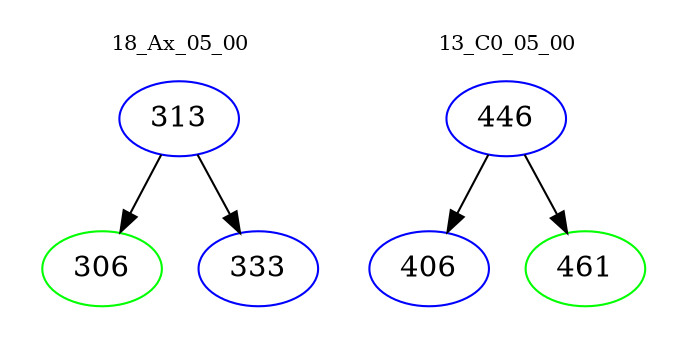 digraph{
subgraph cluster_0 {
color = white
label = "18_Ax_05_00";
fontsize=10;
T0_313 [label="313", color="blue"]
T0_313 -> T0_306 [color="black"]
T0_306 [label="306", color="green"]
T0_313 -> T0_333 [color="black"]
T0_333 [label="333", color="blue"]
}
subgraph cluster_1 {
color = white
label = "13_C0_05_00";
fontsize=10;
T1_446 [label="446", color="blue"]
T1_446 -> T1_406 [color="black"]
T1_406 [label="406", color="blue"]
T1_446 -> T1_461 [color="black"]
T1_461 [label="461", color="green"]
}
}
